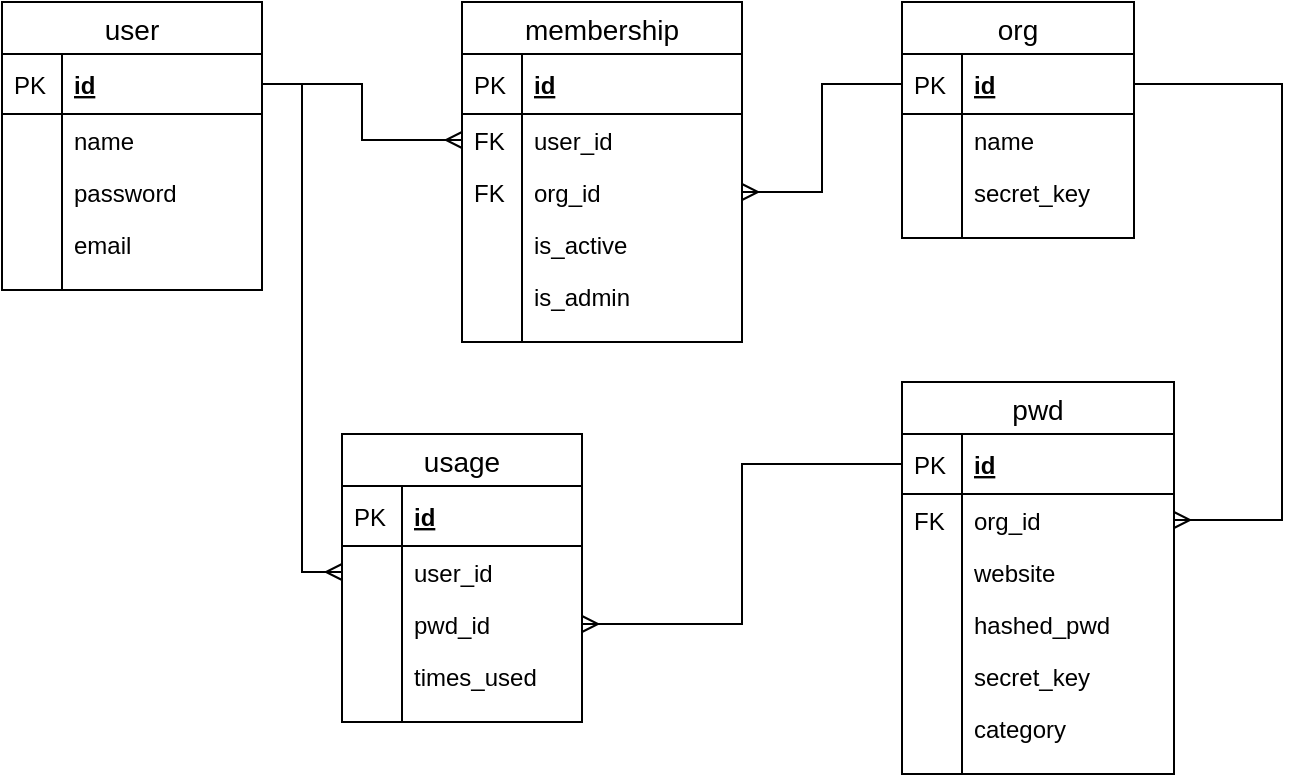 <mxfile version="12.9.7" type="github">
  <diagram id="C5RBs43oDa-KdzZeNtuy" name="Page-1">
    <mxGraphModel dx="962" dy="531" grid="1" gridSize="10" guides="1" tooltips="1" connect="1" arrows="1" fold="1" page="1" pageScale="1" pageWidth="827" pageHeight="1169" math="0" shadow="0">
      <root>
        <mxCell id="WIyWlLk6GJQsqaUBKTNV-0" />
        <mxCell id="WIyWlLk6GJQsqaUBKTNV-1" parent="WIyWlLk6GJQsqaUBKTNV-0" />
        <mxCell id="kHBQBAvJ7uF7JaD16tmF-64" style="edgeStyle=orthogonalEdgeStyle;rounded=0;orthogonalLoop=1;jettySize=auto;html=1;entryX=0;entryY=0.5;entryDx=0;entryDy=0;fontSize=14;endArrow=ERmany;endFill=0;" parent="WIyWlLk6GJQsqaUBKTNV-1" source="kHBQBAvJ7uF7JaD16tmF-30" target="kHBQBAvJ7uF7JaD16tmF-3" edge="1">
          <mxGeometry relative="1" as="geometry" />
        </mxCell>
        <mxCell id="kHBQBAvJ7uF7JaD16tmF-67" style="edgeStyle=orthogonalEdgeStyle;rounded=0;orthogonalLoop=1;jettySize=auto;html=1;entryX=1;entryY=0.5;entryDx=0;entryDy=0;endArrow=ERmany;endFill=0;fontSize=14;" parent="WIyWlLk6GJQsqaUBKTNV-1" source="kHBQBAvJ7uF7JaD16tmF-41" target="kHBQBAvJ7uF7JaD16tmF-5" edge="1">
          <mxGeometry relative="1" as="geometry" />
        </mxCell>
        <mxCell id="kHBQBAvJ7uF7JaD16tmF-73" style="edgeStyle=orthogonalEdgeStyle;rounded=0;orthogonalLoop=1;jettySize=auto;html=1;endArrow=none;endFill=0;fontSize=14;entryX=1;entryY=0.5;entryDx=0;entryDy=0;startArrow=ERmany;startFill=0;" parent="WIyWlLk6GJQsqaUBKTNV-1" source="kHBQBAvJ7uF7JaD16tmF-21" target="kHBQBAvJ7uF7JaD16tmF-41" edge="1">
          <mxGeometry relative="1" as="geometry">
            <mxPoint x="734" y="120" as="targetPoint" />
            <Array as="points">
              <mxPoint x="734" y="439" />
              <mxPoint x="734" y="221" />
            </Array>
          </mxGeometry>
        </mxCell>
        <mxCell id="feGbRi30HxN3ZrAMYgSy-11" style="edgeStyle=orthogonalEdgeStyle;rounded=0;orthogonalLoop=1;jettySize=auto;html=1;exitX=1;exitY=0.5;exitDx=0;exitDy=0;entryX=0;entryY=0.5;entryDx=0;entryDy=0;endArrow=ERmany;endFill=0;" edge="1" parent="WIyWlLk6GJQsqaUBKTNV-1" source="kHBQBAvJ7uF7JaD16tmF-30" target="feGbRi30HxN3ZrAMYgSy-3">
          <mxGeometry relative="1" as="geometry" />
        </mxCell>
        <mxCell id="feGbRi30HxN3ZrAMYgSy-12" style="edgeStyle=orthogonalEdgeStyle;rounded=0;orthogonalLoop=1;jettySize=auto;html=1;exitX=0;exitY=0.5;exitDx=0;exitDy=0;entryX=1;entryY=0.5;entryDx=0;entryDy=0;endArrow=ERmany;endFill=0;" edge="1" parent="WIyWlLk6GJQsqaUBKTNV-1" source="kHBQBAvJ7uF7JaD16tmF-19" target="feGbRi30HxN3ZrAMYgSy-5">
          <mxGeometry relative="1" as="geometry" />
        </mxCell>
        <mxCell id="kHBQBAvJ7uF7JaD16tmF-29" value="user" style="swimlane;fontStyle=0;childLayout=stackLayout;horizontal=1;startSize=26;horizontalStack=0;resizeParent=1;resizeParentMax=0;resizeLast=0;collapsible=1;marginBottom=0;align=center;fontSize=14;" parent="WIyWlLk6GJQsqaUBKTNV-1" vertex="1">
          <mxGeometry x="94" y="180" width="130" height="144" as="geometry" />
        </mxCell>
        <mxCell id="kHBQBAvJ7uF7JaD16tmF-30" value="id" style="shape=partialRectangle;top=0;left=0;right=0;bottom=1;align=left;verticalAlign=middle;fillColor=none;spacingLeft=34;spacingRight=4;overflow=hidden;rotatable=0;points=[[0,0.5],[1,0.5]];portConstraint=eastwest;dropTarget=0;fontStyle=5;fontSize=12;" parent="kHBQBAvJ7uF7JaD16tmF-29" vertex="1">
          <mxGeometry y="26" width="130" height="30" as="geometry" />
        </mxCell>
        <mxCell id="kHBQBAvJ7uF7JaD16tmF-31" value="PK" style="shape=partialRectangle;top=0;left=0;bottom=0;fillColor=none;align=left;verticalAlign=middle;spacingLeft=4;spacingRight=4;overflow=hidden;rotatable=0;points=[];portConstraint=eastwest;part=1;fontSize=12;" parent="kHBQBAvJ7uF7JaD16tmF-30" vertex="1" connectable="0">
          <mxGeometry width="30" height="30" as="geometry" />
        </mxCell>
        <mxCell id="kHBQBAvJ7uF7JaD16tmF-32" value="name" style="shape=partialRectangle;top=0;left=0;right=0;bottom=0;align=left;verticalAlign=top;fillColor=none;spacingLeft=34;spacingRight=4;overflow=hidden;rotatable=0;points=[[0,0.5],[1,0.5]];portConstraint=eastwest;dropTarget=0;fontSize=12;" parent="kHBQBAvJ7uF7JaD16tmF-29" vertex="1">
          <mxGeometry y="56" width="130" height="26" as="geometry" />
        </mxCell>
        <mxCell id="kHBQBAvJ7uF7JaD16tmF-33" value="" style="shape=partialRectangle;top=0;left=0;bottom=0;fillColor=none;align=left;verticalAlign=top;spacingLeft=4;spacingRight=4;overflow=hidden;rotatable=0;points=[];portConstraint=eastwest;part=1;fontSize=12;" parent="kHBQBAvJ7uF7JaD16tmF-32" vertex="1" connectable="0">
          <mxGeometry width="30" height="26" as="geometry" />
        </mxCell>
        <mxCell id="kHBQBAvJ7uF7JaD16tmF-34" value="password" style="shape=partialRectangle;top=0;left=0;right=0;bottom=0;align=left;verticalAlign=top;fillColor=none;spacingLeft=34;spacingRight=4;overflow=hidden;rotatable=0;points=[[0,0.5],[1,0.5]];portConstraint=eastwest;dropTarget=0;fontSize=12;" parent="kHBQBAvJ7uF7JaD16tmF-29" vertex="1">
          <mxGeometry y="82" width="130" height="26" as="geometry" />
        </mxCell>
        <mxCell id="kHBQBAvJ7uF7JaD16tmF-35" value="" style="shape=partialRectangle;top=0;left=0;bottom=0;fillColor=none;align=left;verticalAlign=top;spacingLeft=4;spacingRight=4;overflow=hidden;rotatable=0;points=[];portConstraint=eastwest;part=1;fontSize=12;" parent="kHBQBAvJ7uF7JaD16tmF-34" vertex="1" connectable="0">
          <mxGeometry width="30" height="26" as="geometry" />
        </mxCell>
        <mxCell id="kHBQBAvJ7uF7JaD16tmF-36" value="email" style="shape=partialRectangle;top=0;left=0;right=0;bottom=0;align=left;verticalAlign=top;fillColor=none;spacingLeft=34;spacingRight=4;overflow=hidden;rotatable=0;points=[[0,0.5],[1,0.5]];portConstraint=eastwest;dropTarget=0;fontSize=12;" parent="kHBQBAvJ7uF7JaD16tmF-29" vertex="1">
          <mxGeometry y="108" width="130" height="26" as="geometry" />
        </mxCell>
        <mxCell id="kHBQBAvJ7uF7JaD16tmF-37" value="" style="shape=partialRectangle;top=0;left=0;bottom=0;fillColor=none;align=left;verticalAlign=top;spacingLeft=4;spacingRight=4;overflow=hidden;rotatable=0;points=[];portConstraint=eastwest;part=1;fontSize=12;" parent="kHBQBAvJ7uF7JaD16tmF-36" vertex="1" connectable="0">
          <mxGeometry width="30" height="26" as="geometry" />
        </mxCell>
        <mxCell id="kHBQBAvJ7uF7JaD16tmF-38" value="" style="shape=partialRectangle;top=0;left=0;right=0;bottom=0;align=left;verticalAlign=top;fillColor=none;spacingLeft=34;spacingRight=4;overflow=hidden;rotatable=0;points=[[0,0.5],[1,0.5]];portConstraint=eastwest;dropTarget=0;fontSize=12;" parent="kHBQBAvJ7uF7JaD16tmF-29" vertex="1">
          <mxGeometry y="134" width="130" height="10" as="geometry" />
        </mxCell>
        <mxCell id="kHBQBAvJ7uF7JaD16tmF-39" value="" style="shape=partialRectangle;top=0;left=0;bottom=0;fillColor=none;align=left;verticalAlign=top;spacingLeft=4;spacingRight=4;overflow=hidden;rotatable=0;points=[];portConstraint=eastwest;part=1;fontSize=12;" parent="kHBQBAvJ7uF7JaD16tmF-38" vertex="1" connectable="0">
          <mxGeometry width="30" height="10" as="geometry" />
        </mxCell>
        <mxCell id="kHBQBAvJ7uF7JaD16tmF-40" value="org" style="swimlane;fontStyle=0;childLayout=stackLayout;horizontal=1;startSize=26;horizontalStack=0;resizeParent=1;resizeParentMax=0;resizeLast=0;collapsible=1;marginBottom=0;align=center;fontSize=14;" parent="WIyWlLk6GJQsqaUBKTNV-1" vertex="1">
          <mxGeometry x="544" y="180" width="116" height="118" as="geometry" />
        </mxCell>
        <mxCell id="kHBQBAvJ7uF7JaD16tmF-41" value="id" style="shape=partialRectangle;top=0;left=0;right=0;bottom=1;align=left;verticalAlign=middle;fillColor=none;spacingLeft=34;spacingRight=4;overflow=hidden;rotatable=0;points=[[0,0.5],[1,0.5]];portConstraint=eastwest;dropTarget=0;fontStyle=5;fontSize=12;" parent="kHBQBAvJ7uF7JaD16tmF-40" vertex="1">
          <mxGeometry y="26" width="116" height="30" as="geometry" />
        </mxCell>
        <mxCell id="kHBQBAvJ7uF7JaD16tmF-42" value="PK" style="shape=partialRectangle;top=0;left=0;bottom=0;fillColor=none;align=left;verticalAlign=middle;spacingLeft=4;spacingRight=4;overflow=hidden;rotatable=0;points=[];portConstraint=eastwest;part=1;fontSize=12;" parent="kHBQBAvJ7uF7JaD16tmF-41" vertex="1" connectable="0">
          <mxGeometry width="30" height="30" as="geometry" />
        </mxCell>
        <mxCell id="kHBQBAvJ7uF7JaD16tmF-43" value="name" style="shape=partialRectangle;top=0;left=0;right=0;bottom=0;align=left;verticalAlign=top;fillColor=none;spacingLeft=34;spacingRight=4;overflow=hidden;rotatable=0;points=[[0,0.5],[1,0.5]];portConstraint=eastwest;dropTarget=0;fontSize=12;" parent="kHBQBAvJ7uF7JaD16tmF-40" vertex="1">
          <mxGeometry y="56" width="116" height="26" as="geometry" />
        </mxCell>
        <mxCell id="kHBQBAvJ7uF7JaD16tmF-44" value="" style="shape=partialRectangle;top=0;left=0;bottom=0;fillColor=none;align=left;verticalAlign=top;spacingLeft=4;spacingRight=4;overflow=hidden;rotatable=0;points=[];portConstraint=eastwest;part=1;fontSize=12;" parent="kHBQBAvJ7uF7JaD16tmF-43" vertex="1" connectable="0">
          <mxGeometry width="30" height="26" as="geometry" />
        </mxCell>
        <mxCell id="feGbRi30HxN3ZrAMYgSy-20" value="secret_key" style="shape=partialRectangle;top=0;left=0;right=0;bottom=0;align=left;verticalAlign=top;fillColor=none;spacingLeft=34;spacingRight=4;overflow=hidden;rotatable=0;points=[[0,0.5],[1,0.5]];portConstraint=eastwest;dropTarget=0;fontSize=12;" vertex="1" parent="kHBQBAvJ7uF7JaD16tmF-40">
          <mxGeometry y="82" width="116" height="26" as="geometry" />
        </mxCell>
        <mxCell id="feGbRi30HxN3ZrAMYgSy-21" value="" style="shape=partialRectangle;top=0;left=0;bottom=0;fillColor=none;align=left;verticalAlign=top;spacingLeft=4;spacingRight=4;overflow=hidden;rotatable=0;points=[];portConstraint=eastwest;part=1;fontSize=12;" vertex="1" connectable="0" parent="feGbRi30HxN3ZrAMYgSy-20">
          <mxGeometry width="30" height="26" as="geometry" />
        </mxCell>
        <mxCell id="kHBQBAvJ7uF7JaD16tmF-49" value="" style="shape=partialRectangle;top=0;left=0;right=0;bottom=0;align=left;verticalAlign=top;fillColor=none;spacingLeft=34;spacingRight=4;overflow=hidden;rotatable=0;points=[[0,0.5],[1,0.5]];portConstraint=eastwest;dropTarget=0;fontSize=12;" parent="kHBQBAvJ7uF7JaD16tmF-40" vertex="1">
          <mxGeometry y="108" width="116" height="10" as="geometry" />
        </mxCell>
        <mxCell id="kHBQBAvJ7uF7JaD16tmF-50" value="" style="shape=partialRectangle;top=0;left=0;bottom=0;fillColor=none;align=left;verticalAlign=top;spacingLeft=4;spacingRight=4;overflow=hidden;rotatable=0;points=[];portConstraint=eastwest;part=1;fontSize=12;" parent="kHBQBAvJ7uF7JaD16tmF-49" vertex="1" connectable="0">
          <mxGeometry width="30" height="10" as="geometry" />
        </mxCell>
        <mxCell id="kHBQBAvJ7uF7JaD16tmF-0" value="membership" style="swimlane;fontStyle=0;childLayout=stackLayout;horizontal=1;startSize=26;horizontalStack=0;resizeParent=1;resizeParentMax=0;resizeLast=0;collapsible=1;marginBottom=0;align=center;fontSize=14;" parent="WIyWlLk6GJQsqaUBKTNV-1" vertex="1">
          <mxGeometry x="324" y="180" width="140" height="170" as="geometry" />
        </mxCell>
        <mxCell id="kHBQBAvJ7uF7JaD16tmF-1" value="id" style="shape=partialRectangle;top=0;left=0;right=0;bottom=1;align=left;verticalAlign=middle;fillColor=none;spacingLeft=34;spacingRight=4;overflow=hidden;rotatable=0;points=[[0,0.5],[1,0.5]];portConstraint=eastwest;dropTarget=0;fontStyle=5;fontSize=12;" parent="kHBQBAvJ7uF7JaD16tmF-0" vertex="1">
          <mxGeometry y="26" width="140" height="30" as="geometry" />
        </mxCell>
        <mxCell id="kHBQBAvJ7uF7JaD16tmF-2" value="PK" style="shape=partialRectangle;top=0;left=0;bottom=0;fillColor=none;align=left;verticalAlign=middle;spacingLeft=4;spacingRight=4;overflow=hidden;rotatable=0;points=[];portConstraint=eastwest;part=1;fontSize=12;" parent="kHBQBAvJ7uF7JaD16tmF-1" vertex="1" connectable="0">
          <mxGeometry width="30" height="30" as="geometry" />
        </mxCell>
        <mxCell id="kHBQBAvJ7uF7JaD16tmF-3" value="user_id" style="shape=partialRectangle;top=0;left=0;right=0;bottom=0;align=left;verticalAlign=top;fillColor=none;spacingLeft=34;spacingRight=4;overflow=hidden;rotatable=0;points=[[0,0.5],[1,0.5]];portConstraint=eastwest;dropTarget=0;fontSize=12;" parent="kHBQBAvJ7uF7JaD16tmF-0" vertex="1">
          <mxGeometry y="56" width="140" height="26" as="geometry" />
        </mxCell>
        <mxCell id="kHBQBAvJ7uF7JaD16tmF-4" value="FK" style="shape=partialRectangle;top=0;left=0;bottom=0;fillColor=none;align=left;verticalAlign=top;spacingLeft=4;spacingRight=4;overflow=hidden;rotatable=0;points=[];portConstraint=eastwest;part=1;fontSize=12;" parent="kHBQBAvJ7uF7JaD16tmF-3" vertex="1" connectable="0">
          <mxGeometry width="30" height="26" as="geometry" />
        </mxCell>
        <mxCell id="kHBQBAvJ7uF7JaD16tmF-5" value="org_id" style="shape=partialRectangle;top=0;left=0;right=0;bottom=0;align=left;verticalAlign=top;fillColor=none;spacingLeft=34;spacingRight=4;overflow=hidden;rotatable=0;points=[[0,0.5],[1,0.5]];portConstraint=eastwest;dropTarget=0;fontSize=12;" parent="kHBQBAvJ7uF7JaD16tmF-0" vertex="1">
          <mxGeometry y="82" width="140" height="26" as="geometry" />
        </mxCell>
        <mxCell id="kHBQBAvJ7uF7JaD16tmF-6" value="FK" style="shape=partialRectangle;top=0;left=0;bottom=0;fillColor=none;align=left;verticalAlign=top;spacingLeft=4;spacingRight=4;overflow=hidden;rotatable=0;points=[];portConstraint=eastwest;part=1;fontSize=12;" parent="kHBQBAvJ7uF7JaD16tmF-5" vertex="1" connectable="0">
          <mxGeometry width="30" height="26" as="geometry" />
        </mxCell>
        <mxCell id="kHBQBAvJ7uF7JaD16tmF-7" value="is_active" style="shape=partialRectangle;top=0;left=0;right=0;bottom=0;align=left;verticalAlign=top;fillColor=none;spacingLeft=34;spacingRight=4;overflow=hidden;rotatable=0;points=[[0,0.5],[1,0.5]];portConstraint=eastwest;dropTarget=0;fontSize=12;" parent="kHBQBAvJ7uF7JaD16tmF-0" vertex="1">
          <mxGeometry y="108" width="140" height="26" as="geometry" />
        </mxCell>
        <mxCell id="kHBQBAvJ7uF7JaD16tmF-8" value="" style="shape=partialRectangle;top=0;left=0;bottom=0;fillColor=none;align=left;verticalAlign=top;spacingLeft=4;spacingRight=4;overflow=hidden;rotatable=0;points=[];portConstraint=eastwest;part=1;fontSize=12;" parent="kHBQBAvJ7uF7JaD16tmF-7" vertex="1" connectable="0">
          <mxGeometry width="30" height="26" as="geometry" />
        </mxCell>
        <mxCell id="feGbRi30HxN3ZrAMYgSy-18" value="is_admin" style="shape=partialRectangle;top=0;left=0;right=0;bottom=0;align=left;verticalAlign=top;fillColor=none;spacingLeft=34;spacingRight=4;overflow=hidden;rotatable=0;points=[[0,0.5],[1,0.5]];portConstraint=eastwest;dropTarget=0;fontSize=12;" vertex="1" parent="kHBQBAvJ7uF7JaD16tmF-0">
          <mxGeometry y="134" width="140" height="26" as="geometry" />
        </mxCell>
        <mxCell id="feGbRi30HxN3ZrAMYgSy-19" value="" style="shape=partialRectangle;top=0;left=0;bottom=0;fillColor=none;align=left;verticalAlign=top;spacingLeft=4;spacingRight=4;overflow=hidden;rotatable=0;points=[];portConstraint=eastwest;part=1;fontSize=12;" vertex="1" connectable="0" parent="feGbRi30HxN3ZrAMYgSy-18">
          <mxGeometry width="30" height="26" as="geometry" />
        </mxCell>
        <mxCell id="kHBQBAvJ7uF7JaD16tmF-9" value="" style="shape=partialRectangle;top=0;left=0;right=0;bottom=0;align=left;verticalAlign=top;fillColor=none;spacingLeft=34;spacingRight=4;overflow=hidden;rotatable=0;points=[[0,0.5],[1,0.5]];portConstraint=eastwest;dropTarget=0;fontSize=12;" parent="kHBQBAvJ7uF7JaD16tmF-0" vertex="1">
          <mxGeometry y="160" width="140" height="10" as="geometry" />
        </mxCell>
        <mxCell id="kHBQBAvJ7uF7JaD16tmF-10" value="" style="shape=partialRectangle;top=0;left=0;bottom=0;fillColor=none;align=left;verticalAlign=top;spacingLeft=4;spacingRight=4;overflow=hidden;rotatable=0;points=[];portConstraint=eastwest;part=1;fontSize=12;" parent="kHBQBAvJ7uF7JaD16tmF-9" vertex="1" connectable="0">
          <mxGeometry width="30" height="10" as="geometry" />
        </mxCell>
        <mxCell id="kHBQBAvJ7uF7JaD16tmF-18" value="pwd" style="swimlane;fontStyle=0;childLayout=stackLayout;horizontal=1;startSize=26;horizontalStack=0;resizeParent=1;resizeParentMax=0;resizeLast=0;collapsible=1;marginBottom=0;align=center;fontSize=14;" parent="WIyWlLk6GJQsqaUBKTNV-1" vertex="1">
          <mxGeometry x="544" y="370" width="136" height="196" as="geometry" />
        </mxCell>
        <mxCell id="kHBQBAvJ7uF7JaD16tmF-19" value="id" style="shape=partialRectangle;top=0;left=0;right=0;bottom=1;align=left;verticalAlign=middle;fillColor=none;spacingLeft=34;spacingRight=4;overflow=hidden;rotatable=0;points=[[0,0.5],[1,0.5]];portConstraint=eastwest;dropTarget=0;fontStyle=5;fontSize=12;" parent="kHBQBAvJ7uF7JaD16tmF-18" vertex="1">
          <mxGeometry y="26" width="136" height="30" as="geometry" />
        </mxCell>
        <mxCell id="kHBQBAvJ7uF7JaD16tmF-20" value="PK" style="shape=partialRectangle;top=0;left=0;bottom=0;fillColor=none;align=left;verticalAlign=middle;spacingLeft=4;spacingRight=4;overflow=hidden;rotatable=0;points=[];portConstraint=eastwest;part=1;fontSize=12;" parent="kHBQBAvJ7uF7JaD16tmF-19" vertex="1" connectable="0">
          <mxGeometry width="30" height="30" as="geometry" />
        </mxCell>
        <mxCell id="kHBQBAvJ7uF7JaD16tmF-21" value="org_id" style="shape=partialRectangle;top=0;left=0;right=0;bottom=0;align=left;verticalAlign=top;fillColor=none;spacingLeft=34;spacingRight=4;overflow=hidden;rotatable=0;points=[[0,0.5],[1,0.5]];portConstraint=eastwest;dropTarget=0;fontSize=12;" parent="kHBQBAvJ7uF7JaD16tmF-18" vertex="1">
          <mxGeometry y="56" width="136" height="26" as="geometry" />
        </mxCell>
        <mxCell id="kHBQBAvJ7uF7JaD16tmF-22" value="FK" style="shape=partialRectangle;top=0;left=0;bottom=0;fillColor=none;align=left;verticalAlign=top;spacingLeft=4;spacingRight=4;overflow=hidden;rotatable=0;points=[];portConstraint=eastwest;part=1;fontSize=12;" parent="kHBQBAvJ7uF7JaD16tmF-21" vertex="1" connectable="0">
          <mxGeometry width="30" height="26" as="geometry" />
        </mxCell>
        <mxCell id="kHBQBAvJ7uF7JaD16tmF-74" value="website" style="shape=partialRectangle;top=0;left=0;right=0;bottom=0;align=left;verticalAlign=top;fillColor=none;spacingLeft=34;spacingRight=4;overflow=hidden;rotatable=0;points=[[0,0.5],[1,0.5]];portConstraint=eastwest;dropTarget=0;fontSize=12;" parent="kHBQBAvJ7uF7JaD16tmF-18" vertex="1">
          <mxGeometry y="82" width="136" height="26" as="geometry" />
        </mxCell>
        <mxCell id="kHBQBAvJ7uF7JaD16tmF-75" value="" style="shape=partialRectangle;top=0;left=0;bottom=0;fillColor=none;align=left;verticalAlign=top;spacingLeft=4;spacingRight=4;overflow=hidden;rotatable=0;points=[];portConstraint=eastwest;part=1;fontSize=12;" parent="kHBQBAvJ7uF7JaD16tmF-74" vertex="1" connectable="0">
          <mxGeometry width="30" height="26" as="geometry" />
        </mxCell>
        <mxCell id="kHBQBAvJ7uF7JaD16tmF-23" value="hashed_pwd" style="shape=partialRectangle;top=0;left=0;right=0;bottom=0;align=left;verticalAlign=top;fillColor=none;spacingLeft=34;spacingRight=4;overflow=hidden;rotatable=0;points=[[0,0.5],[1,0.5]];portConstraint=eastwest;dropTarget=0;fontSize=12;" parent="kHBQBAvJ7uF7JaD16tmF-18" vertex="1">
          <mxGeometry y="108" width="136" height="26" as="geometry" />
        </mxCell>
        <mxCell id="kHBQBAvJ7uF7JaD16tmF-24" value="" style="shape=partialRectangle;top=0;left=0;bottom=0;fillColor=none;align=left;verticalAlign=top;spacingLeft=4;spacingRight=4;overflow=hidden;rotatable=0;points=[];portConstraint=eastwest;part=1;fontSize=12;" parent="kHBQBAvJ7uF7JaD16tmF-23" vertex="1" connectable="0">
          <mxGeometry width="30" height="26" as="geometry" />
        </mxCell>
        <mxCell id="kHBQBAvJ7uF7JaD16tmF-25" value="secret_key" style="shape=partialRectangle;top=0;left=0;right=0;bottom=0;align=left;verticalAlign=top;fillColor=none;spacingLeft=34;spacingRight=4;overflow=hidden;rotatable=0;points=[[0,0.5],[1,0.5]];portConstraint=eastwest;dropTarget=0;fontSize=12;" parent="kHBQBAvJ7uF7JaD16tmF-18" vertex="1">
          <mxGeometry y="134" width="136" height="26" as="geometry" />
        </mxCell>
        <mxCell id="kHBQBAvJ7uF7JaD16tmF-26" value="" style="shape=partialRectangle;top=0;left=0;bottom=0;fillColor=none;align=left;verticalAlign=top;spacingLeft=4;spacingRight=4;overflow=hidden;rotatable=0;points=[];portConstraint=eastwest;part=1;fontSize=12;" parent="kHBQBAvJ7uF7JaD16tmF-25" vertex="1" connectable="0">
          <mxGeometry width="30" height="26" as="geometry" />
        </mxCell>
        <mxCell id="kHBQBAvJ7uF7JaD16tmF-68" value="category" style="shape=partialRectangle;top=0;left=0;right=0;bottom=0;align=left;verticalAlign=top;fillColor=none;spacingLeft=34;spacingRight=4;overflow=hidden;rotatable=0;points=[[0,0.5],[1,0.5]];portConstraint=eastwest;dropTarget=0;fontSize=12;" parent="kHBQBAvJ7uF7JaD16tmF-18" vertex="1">
          <mxGeometry y="160" width="136" height="26" as="geometry" />
        </mxCell>
        <mxCell id="kHBQBAvJ7uF7JaD16tmF-69" value="" style="shape=partialRectangle;top=0;left=0;bottom=0;fillColor=none;align=left;verticalAlign=top;spacingLeft=4;spacingRight=4;overflow=hidden;rotatable=0;points=[];portConstraint=eastwest;part=1;fontSize=12;" parent="kHBQBAvJ7uF7JaD16tmF-68" vertex="1" connectable="0">
          <mxGeometry width="30" height="26" as="geometry" />
        </mxCell>
        <mxCell id="kHBQBAvJ7uF7JaD16tmF-27" value="" style="shape=partialRectangle;top=0;left=0;right=0;bottom=0;align=left;verticalAlign=top;fillColor=none;spacingLeft=34;spacingRight=4;overflow=hidden;rotatable=0;points=[[0,0.5],[1,0.5]];portConstraint=eastwest;dropTarget=0;fontSize=12;" parent="kHBQBAvJ7uF7JaD16tmF-18" vertex="1">
          <mxGeometry y="186" width="136" height="10" as="geometry" />
        </mxCell>
        <mxCell id="kHBQBAvJ7uF7JaD16tmF-28" value="" style="shape=partialRectangle;top=0;left=0;bottom=0;fillColor=none;align=left;verticalAlign=top;spacingLeft=4;spacingRight=4;overflow=hidden;rotatable=0;points=[];portConstraint=eastwest;part=1;fontSize=12;" parent="kHBQBAvJ7uF7JaD16tmF-27" vertex="1" connectable="0">
          <mxGeometry width="30" height="10" as="geometry" />
        </mxCell>
        <mxCell id="feGbRi30HxN3ZrAMYgSy-0" value="usage" style="swimlane;fontStyle=0;childLayout=stackLayout;horizontal=1;startSize=26;horizontalStack=0;resizeParent=1;resizeParentMax=0;resizeLast=0;collapsible=1;marginBottom=0;align=center;fontSize=14;" vertex="1" parent="WIyWlLk6GJQsqaUBKTNV-1">
          <mxGeometry x="264" y="396" width="120" height="144" as="geometry" />
        </mxCell>
        <mxCell id="feGbRi30HxN3ZrAMYgSy-1" value="id" style="shape=partialRectangle;top=0;left=0;right=0;bottom=1;align=left;verticalAlign=middle;fillColor=none;spacingLeft=34;spacingRight=4;overflow=hidden;rotatable=0;points=[[0,0.5],[1,0.5]];portConstraint=eastwest;dropTarget=0;fontStyle=5;fontSize=12;" vertex="1" parent="feGbRi30HxN3ZrAMYgSy-0">
          <mxGeometry y="26" width="120" height="30" as="geometry" />
        </mxCell>
        <mxCell id="feGbRi30HxN3ZrAMYgSy-2" value="PK" style="shape=partialRectangle;top=0;left=0;bottom=0;fillColor=none;align=left;verticalAlign=middle;spacingLeft=4;spacingRight=4;overflow=hidden;rotatable=0;points=[];portConstraint=eastwest;part=1;fontSize=12;" vertex="1" connectable="0" parent="feGbRi30HxN3ZrAMYgSy-1">
          <mxGeometry width="30" height="30" as="geometry" />
        </mxCell>
        <mxCell id="feGbRi30HxN3ZrAMYgSy-3" value="user_id" style="shape=partialRectangle;top=0;left=0;right=0;bottom=0;align=left;verticalAlign=top;fillColor=none;spacingLeft=34;spacingRight=4;overflow=hidden;rotatable=0;points=[[0,0.5],[1,0.5]];portConstraint=eastwest;dropTarget=0;fontSize=12;" vertex="1" parent="feGbRi30HxN3ZrAMYgSy-0">
          <mxGeometry y="56" width="120" height="26" as="geometry" />
        </mxCell>
        <mxCell id="feGbRi30HxN3ZrAMYgSy-4" value="" style="shape=partialRectangle;top=0;left=0;bottom=0;fillColor=none;align=left;verticalAlign=top;spacingLeft=4;spacingRight=4;overflow=hidden;rotatable=0;points=[];portConstraint=eastwest;part=1;fontSize=12;" vertex="1" connectable="0" parent="feGbRi30HxN3ZrAMYgSy-3">
          <mxGeometry width="30" height="26" as="geometry" />
        </mxCell>
        <mxCell id="feGbRi30HxN3ZrAMYgSy-5" value="pwd_id" style="shape=partialRectangle;top=0;left=0;right=0;bottom=0;align=left;verticalAlign=top;fillColor=none;spacingLeft=34;spacingRight=4;overflow=hidden;rotatable=0;points=[[0,0.5],[1,0.5]];portConstraint=eastwest;dropTarget=0;fontSize=12;" vertex="1" parent="feGbRi30HxN3ZrAMYgSy-0">
          <mxGeometry y="82" width="120" height="26" as="geometry" />
        </mxCell>
        <mxCell id="feGbRi30HxN3ZrAMYgSy-6" value="" style="shape=partialRectangle;top=0;left=0;bottom=0;fillColor=none;align=left;verticalAlign=top;spacingLeft=4;spacingRight=4;overflow=hidden;rotatable=0;points=[];portConstraint=eastwest;part=1;fontSize=12;" vertex="1" connectable="0" parent="feGbRi30HxN3ZrAMYgSy-5">
          <mxGeometry width="30" height="26" as="geometry" />
        </mxCell>
        <mxCell id="feGbRi30HxN3ZrAMYgSy-7" value="times_used" style="shape=partialRectangle;top=0;left=0;right=0;bottom=0;align=left;verticalAlign=top;fillColor=none;spacingLeft=34;spacingRight=4;overflow=hidden;rotatable=0;points=[[0,0.5],[1,0.5]];portConstraint=eastwest;dropTarget=0;fontSize=12;" vertex="1" parent="feGbRi30HxN3ZrAMYgSy-0">
          <mxGeometry y="108" width="120" height="26" as="geometry" />
        </mxCell>
        <mxCell id="feGbRi30HxN3ZrAMYgSy-8" value="" style="shape=partialRectangle;top=0;left=0;bottom=0;fillColor=none;align=left;verticalAlign=top;spacingLeft=4;spacingRight=4;overflow=hidden;rotatable=0;points=[];portConstraint=eastwest;part=1;fontSize=12;" vertex="1" connectable="0" parent="feGbRi30HxN3ZrAMYgSy-7">
          <mxGeometry width="30" height="26" as="geometry" />
        </mxCell>
        <mxCell id="feGbRi30HxN3ZrAMYgSy-9" value="" style="shape=partialRectangle;top=0;left=0;right=0;bottom=0;align=left;verticalAlign=top;fillColor=none;spacingLeft=34;spacingRight=4;overflow=hidden;rotatable=0;points=[[0,0.5],[1,0.5]];portConstraint=eastwest;dropTarget=0;fontSize=12;" vertex="1" parent="feGbRi30HxN3ZrAMYgSy-0">
          <mxGeometry y="134" width="120" height="10" as="geometry" />
        </mxCell>
        <mxCell id="feGbRi30HxN3ZrAMYgSy-10" value="" style="shape=partialRectangle;top=0;left=0;bottom=0;fillColor=none;align=left;verticalAlign=top;spacingLeft=4;spacingRight=4;overflow=hidden;rotatable=0;points=[];portConstraint=eastwest;part=1;fontSize=12;" vertex="1" connectable="0" parent="feGbRi30HxN3ZrAMYgSy-9">
          <mxGeometry width="30" height="10" as="geometry" />
        </mxCell>
      </root>
    </mxGraphModel>
  </diagram>
</mxfile>

